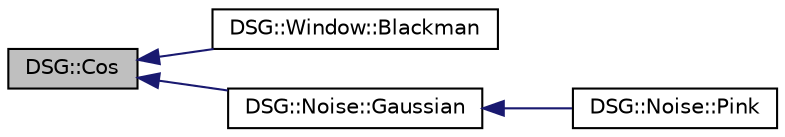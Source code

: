 digraph "DSG::Cos"
{
  edge [fontname="Helvetica",fontsize="10",labelfontname="Helvetica",labelfontsize="10"];
  node [fontname="Helvetica",fontsize="10",shape=record];
  rankdir="LR";
  Node1 [label="DSG::Cos",height=0.2,width=0.4,color="black", fillcolor="grey75", style="filled", fontcolor="black"];
  Node1 -> Node2 [dir="back",color="midnightblue",fontsize="10",style="solid",fontname="Helvetica"];
  Node2 [label="DSG::Window::Blackman",height=0.2,width=0.4,color="black", fillcolor="white", style="filled",URL="$namespace_d_s_g_1_1_window.html#a0800636ec7008aa75ff987feef5aafdf",tooltip="DSG::Window::Blackman - Blackman Window Function. "];
  Node1 -> Node3 [dir="back",color="midnightblue",fontsize="10",style="solid",fontname="Helvetica"];
  Node3 [label="DSG::Noise::Gaussian",height=0.2,width=0.4,color="black", fillcolor="white", style="filled",URL="$namespace_d_s_g_1_1_noise.html#a87c4bcd92a902d32df1d7f1d5acffcd4",tooltip="DSG::Noise::Gaussian - Gaussian Noise Generator Function. "];
  Node3 -> Node4 [dir="back",color="midnightblue",fontsize="10",style="solid",fontname="Helvetica"];
  Node4 [label="DSG::Noise::Pink",height=0.2,width=0.4,color="black", fillcolor="white", style="filled",URL="$namespace_d_s_g_1_1_noise.html#a9f0bab677a7602a8e0d40e040de8c8b2",tooltip="DSG::Noise::Pink - Pink Noise Generator Function. "];
}
